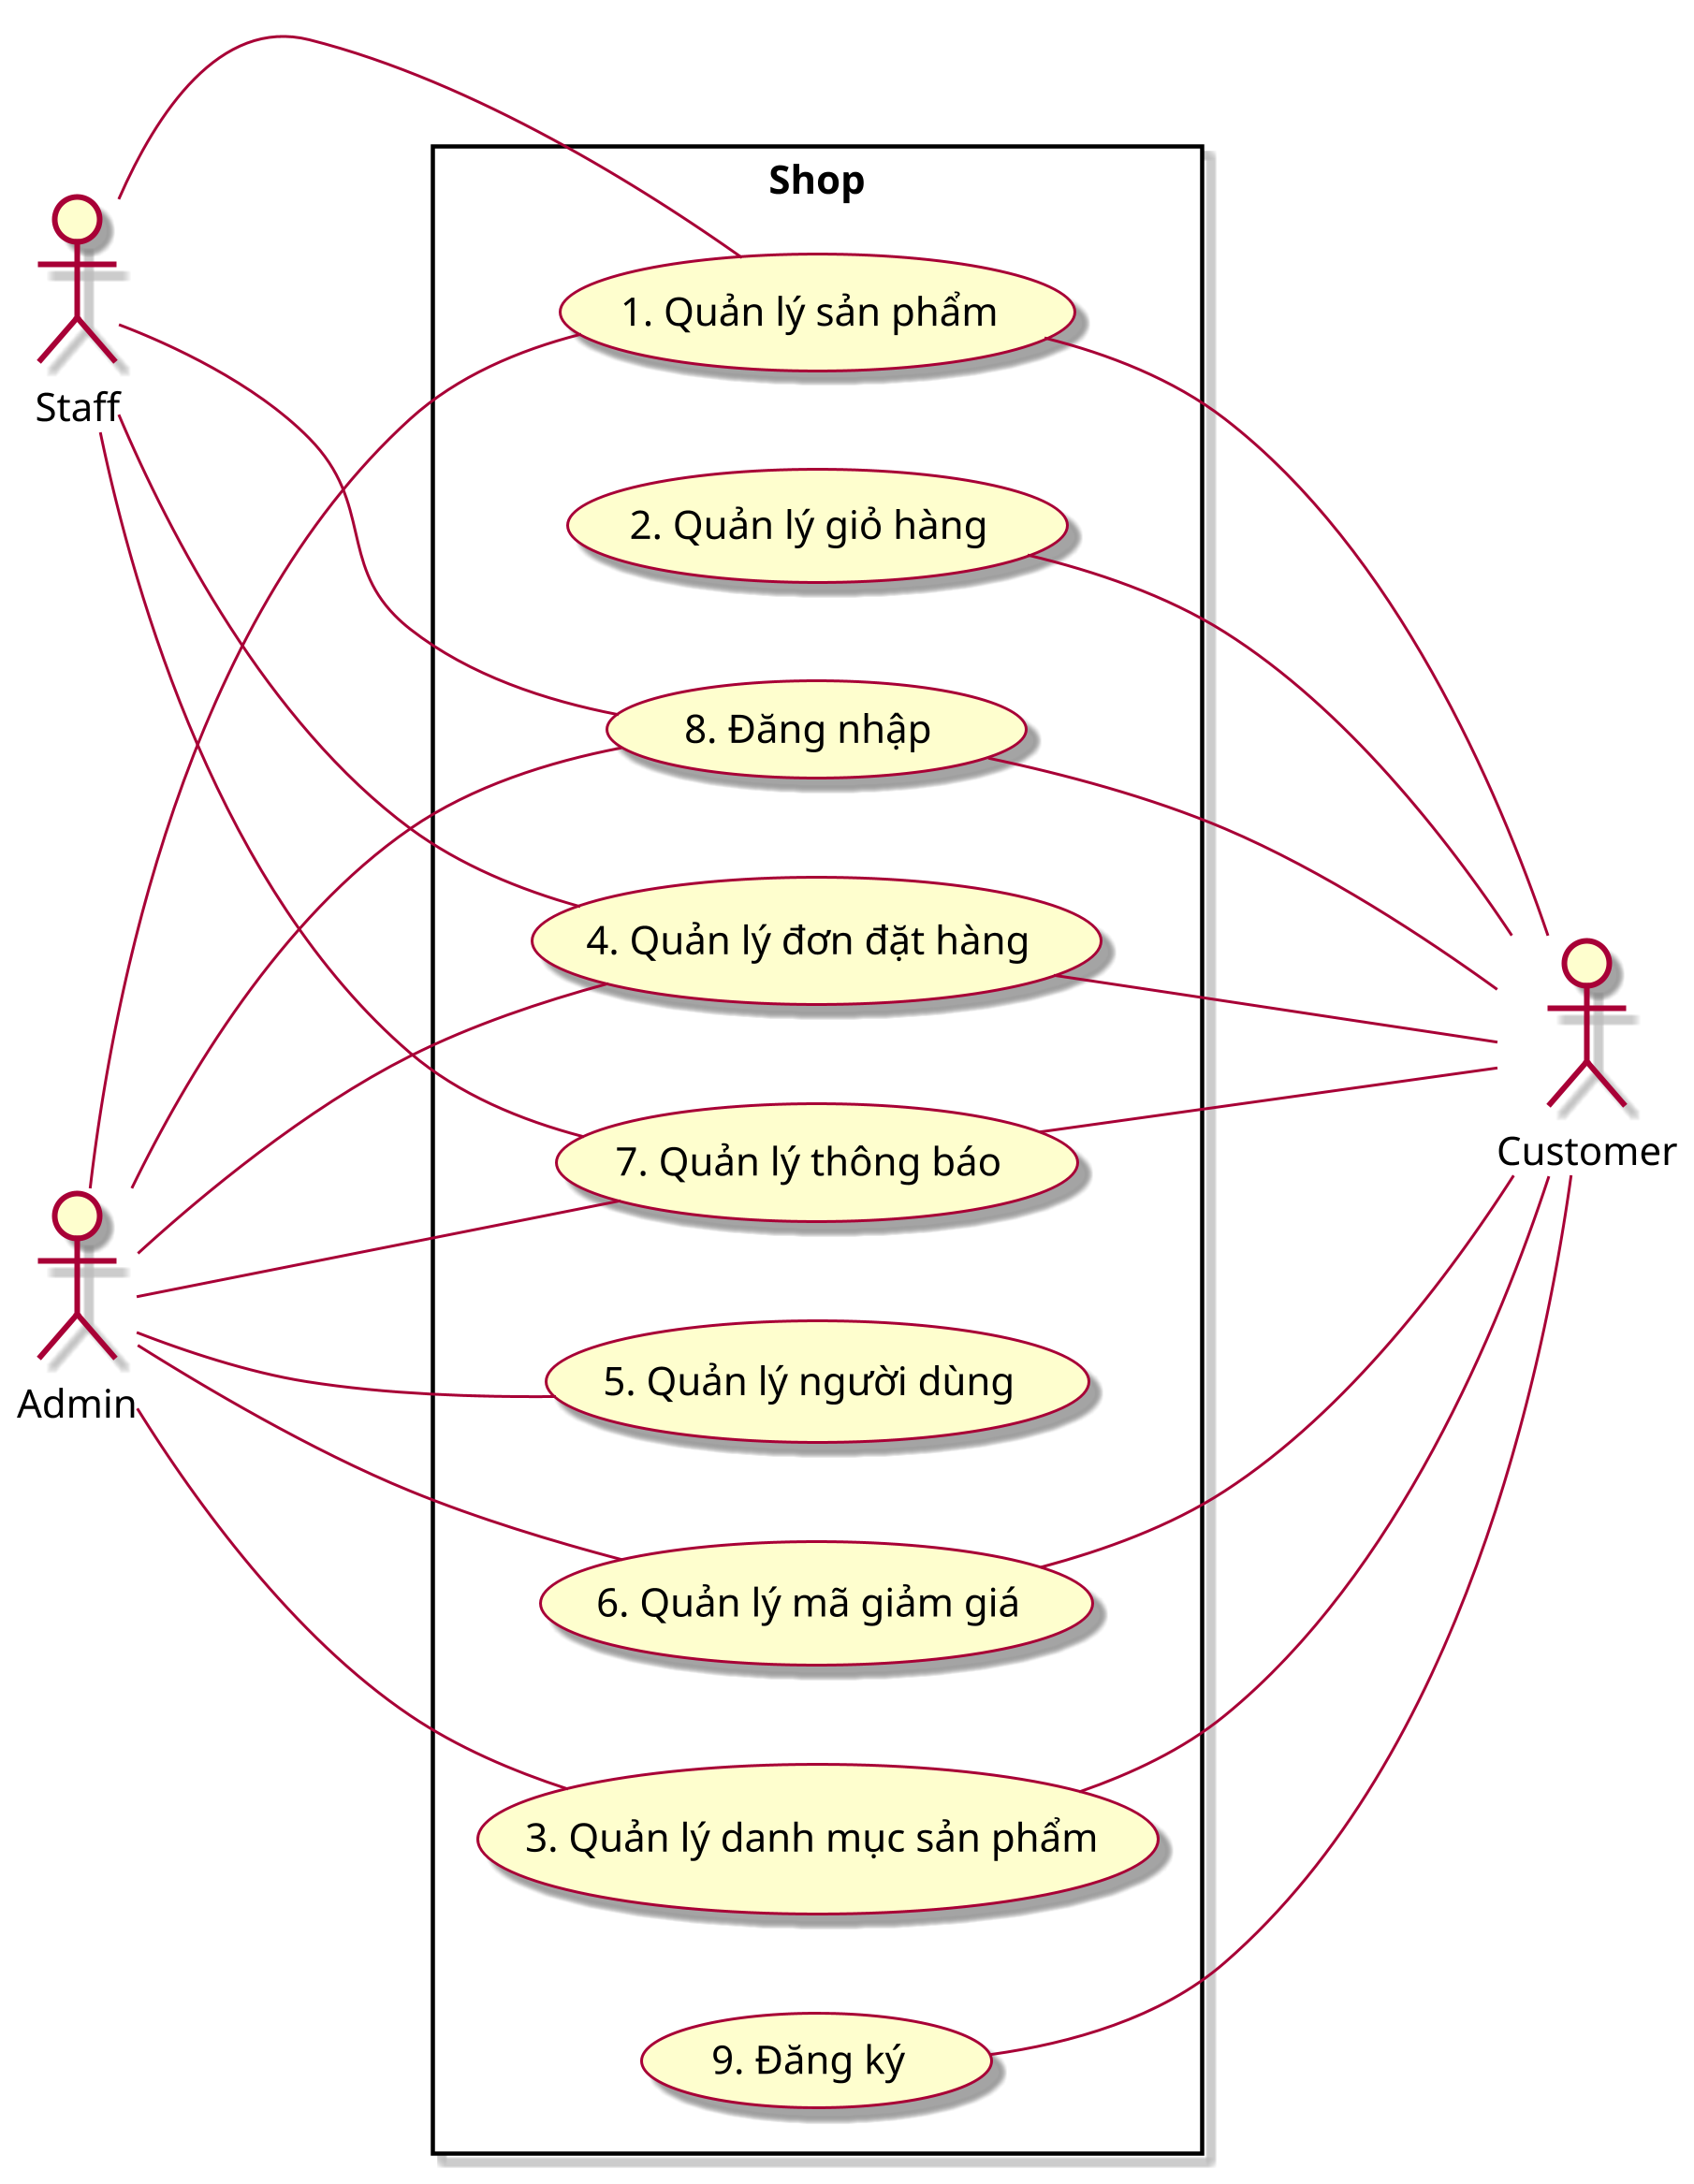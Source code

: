 @startuml GeneralUsecase
skin rose
scale 3

left to right direction

actor Admin as admin
actor Customer as customer
actor Staff as staff

rectangle "Shop" {
    usecase (1. Quản lý sản phẩm) as qlsp
    usecase (2. Quản lý giỏ hàng) as qlgh
    usecase (3. Quản lý danh mục sản phẩm) as qldmsp
    usecase (4. Quản lý đơn đặt hàng) as qlddh
    usecase (5. Quản lý người dùng) as qlnd
    usecase (6. Quản lý mã giảm giá) as qlmgg
    usecase (7. Quản lý thông báo) as qltb
    usecase (8. Đăng nhập) as dn
    usecase (9. Đăng ký) as dk

}

admin --- qlsp
admin --- qldmsp
admin --- qlddh
admin --- qlnd
admin --- qlmgg
admin --- dn
admin --- qltb

qlsp --- customer
qlgh --- customer
qldmsp --- customer
qlddh --- customer
qlmgg --- customer
dn --- customer
dk --- customer
qltb --- customer

staff - qlsp
staff --- qlddh
staff --- dn
staff --- qltb


@enduml